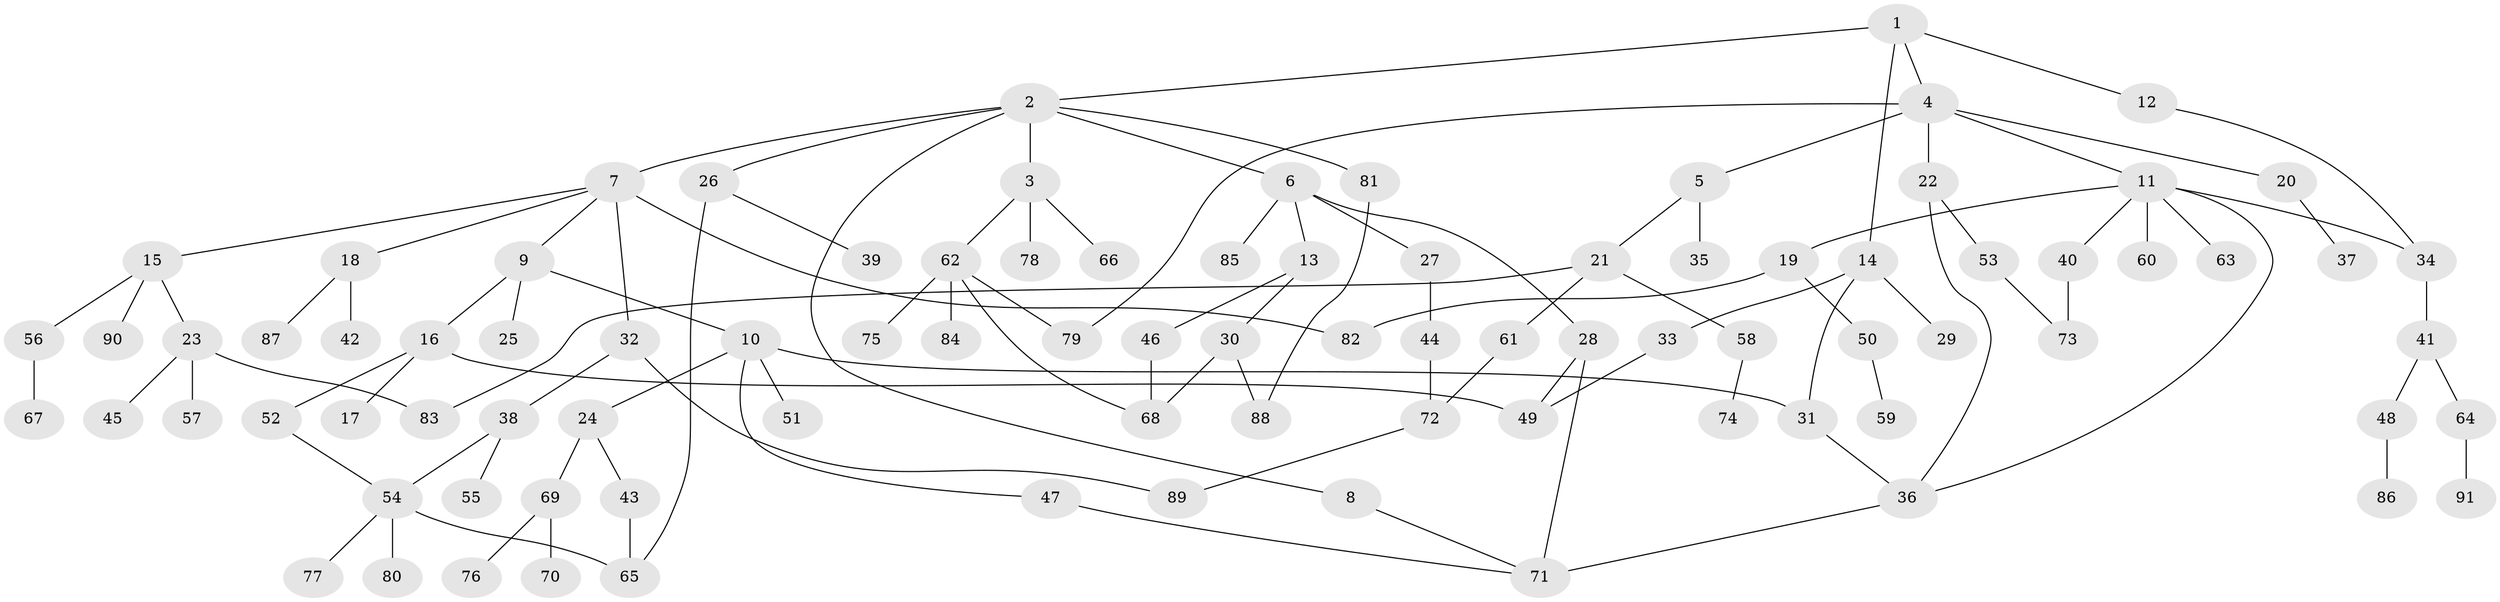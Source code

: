 // Generated by graph-tools (version 1.1) at 2025/34/03/09/25 02:34:23]
// undirected, 91 vertices, 111 edges
graph export_dot {
graph [start="1"]
  node [color=gray90,style=filled];
  1;
  2;
  3;
  4;
  5;
  6;
  7;
  8;
  9;
  10;
  11;
  12;
  13;
  14;
  15;
  16;
  17;
  18;
  19;
  20;
  21;
  22;
  23;
  24;
  25;
  26;
  27;
  28;
  29;
  30;
  31;
  32;
  33;
  34;
  35;
  36;
  37;
  38;
  39;
  40;
  41;
  42;
  43;
  44;
  45;
  46;
  47;
  48;
  49;
  50;
  51;
  52;
  53;
  54;
  55;
  56;
  57;
  58;
  59;
  60;
  61;
  62;
  63;
  64;
  65;
  66;
  67;
  68;
  69;
  70;
  71;
  72;
  73;
  74;
  75;
  76;
  77;
  78;
  79;
  80;
  81;
  82;
  83;
  84;
  85;
  86;
  87;
  88;
  89;
  90;
  91;
  1 -- 2;
  1 -- 4;
  1 -- 12;
  1 -- 14;
  2 -- 3;
  2 -- 6;
  2 -- 7;
  2 -- 8;
  2 -- 26;
  2 -- 81;
  3 -- 62;
  3 -- 66;
  3 -- 78;
  4 -- 5;
  4 -- 11;
  4 -- 20;
  4 -- 22;
  4 -- 79;
  5 -- 21;
  5 -- 35;
  6 -- 13;
  6 -- 27;
  6 -- 28;
  6 -- 85;
  7 -- 9;
  7 -- 15;
  7 -- 18;
  7 -- 32;
  7 -- 82;
  8 -- 71;
  9 -- 10;
  9 -- 16;
  9 -- 25;
  10 -- 24;
  10 -- 31;
  10 -- 47;
  10 -- 51;
  11 -- 19;
  11 -- 34;
  11 -- 40;
  11 -- 60;
  11 -- 63;
  11 -- 36;
  12 -- 34;
  13 -- 30;
  13 -- 46;
  14 -- 29;
  14 -- 33;
  14 -- 31;
  15 -- 23;
  15 -- 56;
  15 -- 90;
  16 -- 17;
  16 -- 49;
  16 -- 52;
  18 -- 42;
  18 -- 87;
  19 -- 50;
  19 -- 82;
  20 -- 37;
  21 -- 58;
  21 -- 61;
  21 -- 83;
  22 -- 53;
  22 -- 36;
  23 -- 45;
  23 -- 57;
  23 -- 83;
  24 -- 43;
  24 -- 69;
  26 -- 39;
  26 -- 65;
  27 -- 44;
  28 -- 49;
  28 -- 71;
  30 -- 88;
  30 -- 68;
  31 -- 36;
  32 -- 38;
  32 -- 89;
  33 -- 49;
  34 -- 41;
  36 -- 71;
  38 -- 54;
  38 -- 55;
  40 -- 73;
  41 -- 48;
  41 -- 64;
  43 -- 65;
  44 -- 72;
  46 -- 68;
  47 -- 71;
  48 -- 86;
  50 -- 59;
  52 -- 54;
  53 -- 73;
  54 -- 77;
  54 -- 80;
  54 -- 65;
  56 -- 67;
  58 -- 74;
  61 -- 72;
  62 -- 68;
  62 -- 75;
  62 -- 84;
  62 -- 79;
  64 -- 91;
  69 -- 70;
  69 -- 76;
  72 -- 89;
  81 -- 88;
}
